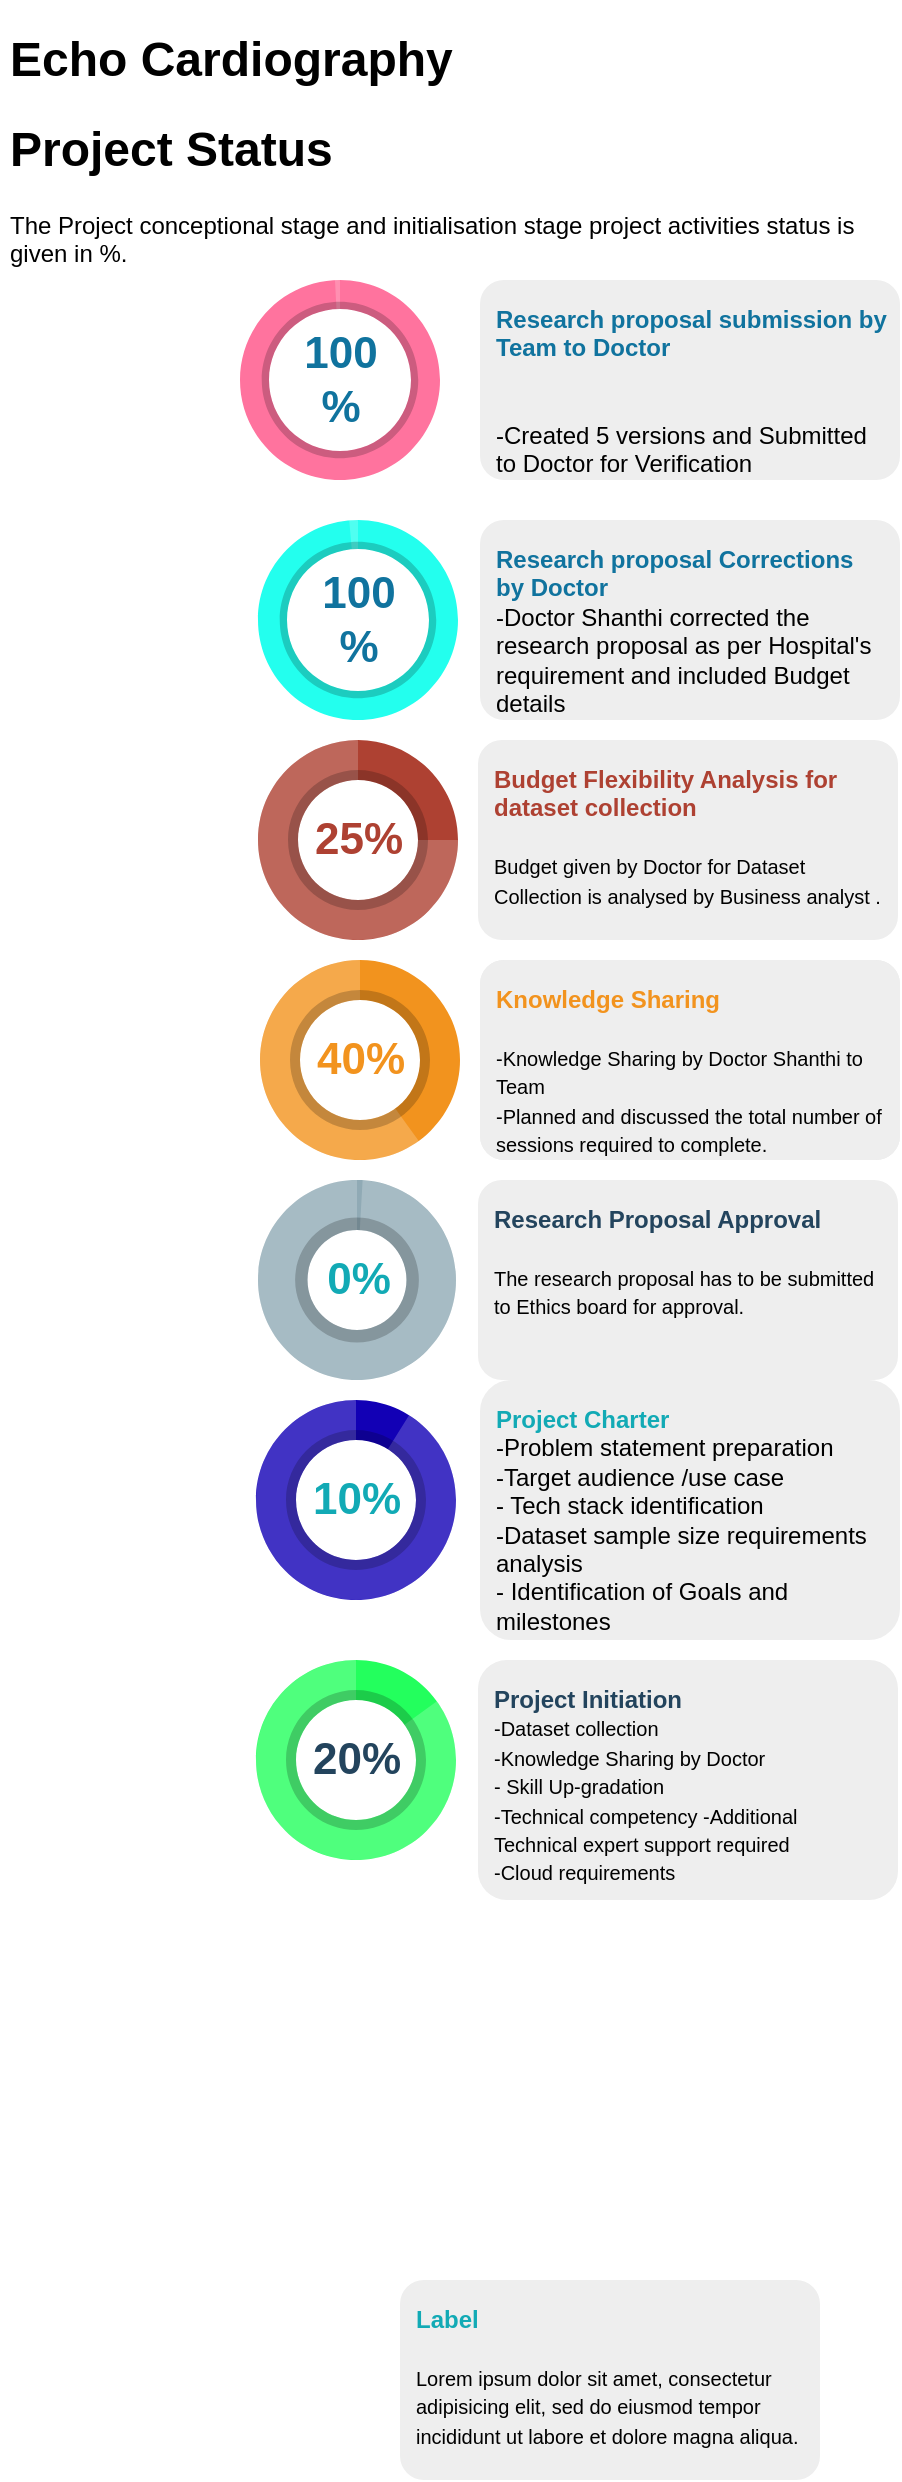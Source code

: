 <mxfile version="20.7.4" type="github">
  <diagram id="C5RBs43oDa-KdzZeNtuy" name="Page-1">
    <mxGraphModel dx="810" dy="1538" grid="1" gridSize="10" guides="1" tooltips="1" connect="1" arrows="1" fold="1" page="1" pageScale="1" pageWidth="827" pageHeight="1169" math="0" shadow="0">
      <root>
        <mxCell id="WIyWlLk6GJQsqaUBKTNV-0" />
        <mxCell id="WIyWlLk6GJQsqaUBKTNV-1" parent="WIyWlLk6GJQsqaUBKTNV-0" />
        <mxCell id="kb_pg4geoTnKRLb5H52R-29" value="40%" style="verticalLabelPosition=middle;verticalAlign=middle;html=1;html=1;shape=mxgraph.infographic.partConcEllipse;startAngle=0;endAngle=0.4;arcWidth=0.4;strokeColor=none;fillColor=#F2931E;fontSize=22;fontColor=#F2931E;align=center;fontStyle=1;" vertex="1" parent="WIyWlLk6GJQsqaUBKTNV-1">
          <mxGeometry x="250" y="-330" width="100" height="100" as="geometry" />
        </mxCell>
        <mxCell id="kb_pg4geoTnKRLb5H52R-30" value="25%" style="verticalLabelPosition=middle;verticalAlign=middle;html=1;html=1;shape=mxgraph.infographic.partConcEllipse;startAngle=0;endAngle=0.25;arcWidth=0.4;strokeColor=none;fillColor=#AE4132;fontSize=22;fontColor=#AE4132;align=center;fontStyle=1;" vertex="1" parent="WIyWlLk6GJQsqaUBKTNV-1">
          <mxGeometry x="249" y="-440" width="100" height="100" as="geometry" />
        </mxCell>
        <mxCell id="kb_pg4geoTnKRLb5H52R-31" value="20%" style="verticalLabelPosition=middle;verticalAlign=middle;html=1;html=1;shape=mxgraph.infographic.partConcEllipse;startAngle=0;endAngle=0.15;arcWidth=0.4;strokeColor=none;fillColor=#23FF5D;fontSize=22;fontColor=#23445D;align=center;fontStyle=1;" vertex="1" parent="WIyWlLk6GJQsqaUBKTNV-1">
          <mxGeometry x="248" y="20" width="100" height="100" as="geometry" />
        </mxCell>
        <mxCell id="kb_pg4geoTnKRLb5H52R-32" value="0%" style="verticalLabelPosition=middle;verticalAlign=middle;html=1;html=1;shape=mxgraph.infographic.partConcEllipse;startAngle=0;endAngle=0.009;arcWidth=0.5;strokeColor=none;fillColor=#90AAB5;fontSize=22;fontColor=#12AAB5;align=center;fontStyle=1;" vertex="1" parent="WIyWlLk6GJQsqaUBKTNV-1">
          <mxGeometry x="249" y="-220" width="99" height="100" as="geometry" />
        </mxCell>
        <mxCell id="kb_pg4geoTnKRLb5H52R-34" value="&lt;font style=&quot;&quot;&gt;&lt;font color=&quot;#f2931e&quot;&gt;&lt;b&gt;Knowledge Sharing&lt;/b&gt;&lt;/font&gt;&lt;br&gt;&lt;br&gt;&lt;font style=&quot;font-size: 10px;&quot; size=&quot;1&quot;&gt;Knowledge Sharing by Doctor Shanthi to Team&lt;/font&gt;&lt;/font&gt;" style="rounded=1;strokeColor=none;fillColor=#EEEEEE;align=left;arcSize=12;verticalAlign=top;whiteSpace=wrap;html=1;fontSize=12;spacing=8;" vertex="1" parent="WIyWlLk6GJQsqaUBKTNV-1">
          <mxGeometry x="360" y="-330" width="210" height="100" as="geometry" />
        </mxCell>
        <mxCell id="kb_pg4geoTnKRLb5H52R-35" value="&lt;font style=&quot;&quot;&gt;&lt;font color=&quot;#ae4132&quot;&gt;&lt;b&gt;Budget Flexibility Analysis for dataset collection&lt;/b&gt;&lt;/font&gt;&lt;br&gt;&lt;br&gt;&lt;font style=&quot;font-size: 10px;&quot; size=&quot;1&quot;&gt;Budget given by Doctor for Dataset Collection is analysed by Business analyst .&lt;/font&gt;&lt;/font&gt;" style="rounded=1;strokeColor=none;fillColor=#EEEEEE;align=left;arcSize=12;verticalAlign=top;whiteSpace=wrap;html=1;fontSize=12;spacing=8;" vertex="1" parent="WIyWlLk6GJQsqaUBKTNV-1">
          <mxGeometry x="359" y="-440" width="210" height="100" as="geometry" />
        </mxCell>
        <mxCell id="kb_pg4geoTnKRLb5H52R-36" value="&lt;font style=&quot;&quot;&gt;&lt;font color=&quot;#23445d&quot;&gt;&lt;b&gt;Project Initiation&lt;/b&gt;&lt;/font&gt;&lt;br&gt;&lt;font style=&quot;&quot;&gt;&lt;span style=&quot;font-size: 10px;&quot;&gt;-Dataset collection&lt;/span&gt;&lt;br&gt;&lt;span style=&quot;font-size: 10px;&quot;&gt;-Knowledge Sharing by Doctor&amp;nbsp;&lt;/span&gt;&lt;br&gt;&lt;span style=&quot;font-size: 10px;&quot;&gt;- Skill Up-gradation&lt;br&gt;-Technical competency -Additional Technical expert support required&amp;nbsp;&lt;br&gt;-Cloud requirements&lt;br&gt;&lt;/span&gt;&lt;br&gt;&lt;br&gt;&lt;/font&gt;&lt;/font&gt;" style="rounded=1;strokeColor=none;fillColor=#EEEEEE;align=left;arcSize=12;verticalAlign=top;whiteSpace=wrap;html=1;fontSize=12;spacing=8;" vertex="1" parent="WIyWlLk6GJQsqaUBKTNV-1">
          <mxGeometry x="359" y="20" width="210" height="120" as="geometry" />
        </mxCell>
        <mxCell id="kb_pg4geoTnKRLb5H52R-37" value="&lt;font style=&quot;&quot;&gt;&lt;font color=&quot;#12aab5&quot;&gt;&lt;b&gt;Project Charter&lt;/b&gt;&lt;/font&gt;&lt;br&gt;-Problem statement preparation&lt;br&gt;-Target audience /use case&lt;br&gt;- Tech stack identification&lt;br&gt;-Dataset sample size requirements analysis&lt;br&gt;- Identification of Goals and milestones&lt;br&gt;&lt;/font&gt;" style="rounded=1;strokeColor=none;fillColor=#EEEEEE;align=left;arcSize=12;verticalAlign=top;whiteSpace=wrap;html=1;fontSize=12;spacing=8;" vertex="1" parent="WIyWlLk6GJQsqaUBKTNV-1">
          <mxGeometry x="360" y="-120" width="210" height="130" as="geometry" />
        </mxCell>
        <mxCell id="kb_pg4geoTnKRLb5H52R-38" value="100&lt;br&gt;%" style="verticalLabelPosition=middle;verticalAlign=middle;html=1;html=1;shape=mxgraph.infographic.partConcEllipse;startAngle=0;endAngle=0.992;arcWidth=0.29;strokeColor=none;fillColor=#FF739E;fontSize=22;fontColor=#10739E;align=center;fontStyle=1;" vertex="1" parent="WIyWlLk6GJQsqaUBKTNV-1">
          <mxGeometry x="240" y="-670" width="100" height="100" as="geometry" />
        </mxCell>
        <mxCell id="kb_pg4geoTnKRLb5H52R-40" value="&lt;font style=&quot;&quot;&gt;&lt;font color=&quot;#10739e&quot;&gt;&lt;b&gt;Research proposal submission by Team to Doctor&lt;/b&gt;&lt;/font&gt;&lt;br&gt;&lt;br&gt;&lt;br&gt;-Created 5 versions and Submitted to Doctor for Verification&amp;nbsp;&lt;br&gt;&lt;/font&gt;" style="rounded=1;strokeColor=none;fillColor=#EEEEEE;align=left;arcSize=12;verticalAlign=top;whiteSpace=wrap;html=1;fontSize=12;spacing=8;" vertex="1" parent="WIyWlLk6GJQsqaUBKTNV-1">
          <mxGeometry x="360" y="-670" width="210" height="100" as="geometry" />
        </mxCell>
        <mxCell id="kb_pg4geoTnKRLb5H52R-46" value="10%" style="verticalLabelPosition=middle;verticalAlign=middle;html=1;html=1;shape=mxgraph.infographic.partConcEllipse;startAngle=0;endAngle=0.089;arcWidth=0.4;strokeColor=none;fillColor=#1200B5;fontSize=22;fontColor=#12AAB5;align=center;fontStyle=1;" vertex="1" parent="WIyWlLk6GJQsqaUBKTNV-1">
          <mxGeometry x="248" y="-110" width="100" height="100" as="geometry" />
        </mxCell>
        <mxCell id="kb_pg4geoTnKRLb5H52R-47" value="&lt;font style=&quot;border-color: var(--border-color);&quot; color=&quot;#f2931e&quot;&gt;&lt;b style=&quot;border-color: var(--border-color);&quot;&gt;Knowledge Sharing&lt;/b&gt;&lt;/font&gt;&lt;br style=&quot;border-color: var(--border-color);&quot;&gt;&lt;br style=&quot;border-color: var(--border-color);&quot;&gt;&lt;font style=&quot;border-color: var(--border-color); font-size: 10px;&quot;&gt;-Knowledge Sharing by Doctor Shanthi to Team&lt;br&gt;-Planned and discussed the total number of sessions required to complete.&lt;br&gt;&lt;/font&gt;" style="rounded=1;strokeColor=none;fillColor=#EEEEEE;align=left;arcSize=12;verticalAlign=top;whiteSpace=wrap;html=1;fontSize=12;spacing=8;" vertex="1" parent="WIyWlLk6GJQsqaUBKTNV-1">
          <mxGeometry x="360" y="-330" width="210" height="100" as="geometry" />
        </mxCell>
        <mxCell id="kb_pg4geoTnKRLb5H52R-50" value="&lt;font style=&quot;&quot;&gt;&lt;font color=&quot;#23445d&quot;&gt;&lt;b&gt;Research Proposal Approval&lt;/b&gt;&lt;/font&gt;&lt;br&gt;&lt;br&gt;&lt;font style=&quot;font-size: 10px;&quot; size=&quot;1&quot;&gt;The research proposal has to be submitted to Ethics board for approval.&lt;/font&gt;&lt;/font&gt;" style="rounded=1;strokeColor=none;fillColor=#EEEEEE;align=left;arcSize=12;verticalAlign=top;whiteSpace=wrap;html=1;fontSize=12;spacing=8;" vertex="1" parent="WIyWlLk6GJQsqaUBKTNV-1">
          <mxGeometry x="359" y="-220" width="210" height="100" as="geometry" />
        </mxCell>
        <mxCell id="kb_pg4geoTnKRLb5H52R-51" value="&lt;font style=&quot;font-size: 10px&quot;&gt;&lt;font style=&quot;font-size: 12px&quot; color=&quot;#12AAB5&quot;&gt;&lt;b&gt;Label&lt;/b&gt;&lt;/font&gt;&lt;br&gt;&lt;br&gt;&lt;font size=&quot;1&quot;&gt;Lorem ipsum dolor sit amet, consectetur adipisicing elit, sed do eiusmod tempor incididunt ut labore et dolore magna aliqua.&lt;/font&gt;&lt;/font&gt;" style="rounded=1;strokeColor=none;fillColor=#EEEEEE;align=left;arcSize=12;verticalAlign=top;whiteSpace=wrap;html=1;fontSize=12;spacing=8;" vertex="1" parent="WIyWlLk6GJQsqaUBKTNV-1">
          <mxGeometry x="320" y="330" width="210" height="100" as="geometry" />
        </mxCell>
        <mxCell id="kb_pg4geoTnKRLb5H52R-52" value="100&lt;br&gt;%" style="verticalLabelPosition=middle;verticalAlign=middle;html=1;html=1;shape=mxgraph.infographic.partConcEllipse;startAngle=0;endAngle=0.986;arcWidth=0.29;strokeColor=none;fillColor=#23FFEE;fontSize=22;fontColor=#10739E;align=center;fontStyle=1;" vertex="1" parent="WIyWlLk6GJQsqaUBKTNV-1">
          <mxGeometry x="249" y="-550" width="100" height="100" as="geometry" />
        </mxCell>
        <mxCell id="kb_pg4geoTnKRLb5H52R-53" value="&lt;font style=&quot;&quot;&gt;&lt;font color=&quot;#10739e&quot;&gt;&lt;b&gt;Research proposal Corrections&amp;nbsp; by Doctor&lt;/b&gt;&lt;/font&gt;&lt;br&gt;-Doctor Shanthi corrected the research proposal as per Hospital&#39;s requirement and included Budget details&lt;br&gt;&lt;br&gt;&lt;/font&gt;" style="rounded=1;strokeColor=none;fillColor=#EEEEEE;align=left;arcSize=12;verticalAlign=top;whiteSpace=wrap;html=1;fontSize=12;spacing=8;" vertex="1" parent="WIyWlLk6GJQsqaUBKTNV-1">
          <mxGeometry x="360" y="-550" width="210" height="100" as="geometry" />
        </mxCell>
        <mxCell id="kb_pg4geoTnKRLb5H52R-54" value="&lt;h1&gt;Echo Cardiography&amp;nbsp;&lt;/h1&gt;&lt;h1&gt;Project Status&lt;/h1&gt;&lt;p&gt;The Project conceptional stage and initialisation stage project activities status is given in %.&amp;nbsp;&lt;/p&gt;" style="text;html=1;strokeColor=none;fillColor=none;spacing=5;spacingTop=-20;whiteSpace=wrap;overflow=hidden;rounded=0;" vertex="1" parent="WIyWlLk6GJQsqaUBKTNV-1">
          <mxGeometry x="120" y="-800" width="450" height="130" as="geometry" />
        </mxCell>
      </root>
    </mxGraphModel>
  </diagram>
</mxfile>
